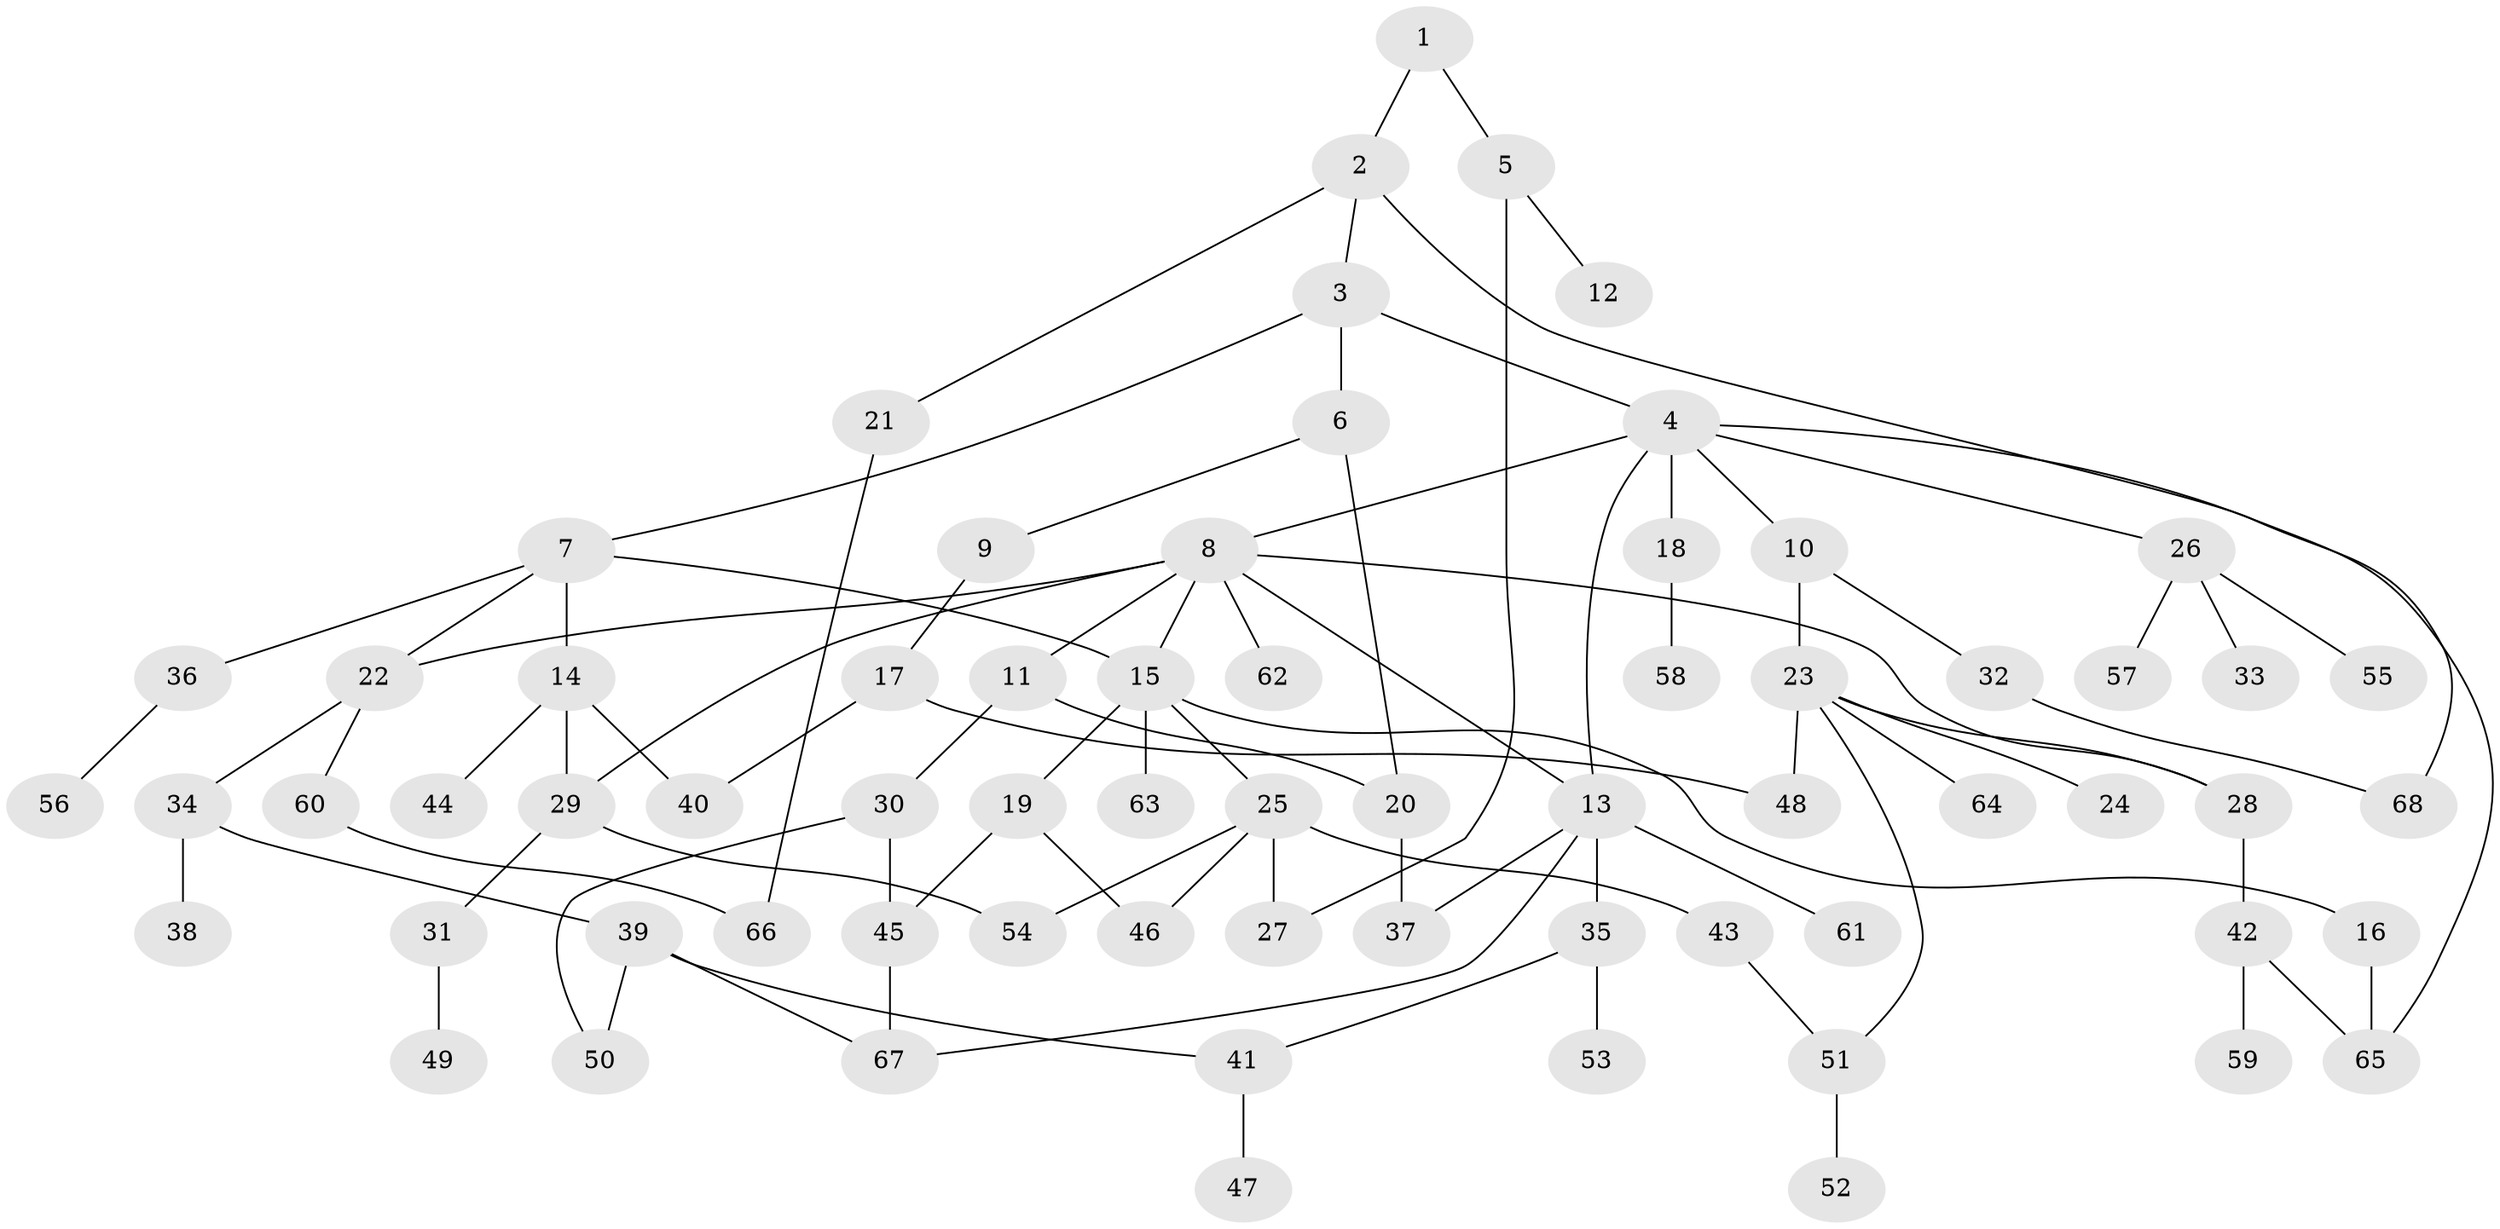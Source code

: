 // coarse degree distribution, {2: 0.11363636363636363, 4: 0.1590909090909091, 12: 0.022727272727272728, 3: 0.20454545454545456, 5: 0.13636363636363635, 1: 0.3409090909090909, 6: 0.022727272727272728}
// Generated by graph-tools (version 1.1) at 2025/41/03/06/25 10:41:26]
// undirected, 68 vertices, 89 edges
graph export_dot {
graph [start="1"]
  node [color=gray90,style=filled];
  1;
  2;
  3;
  4;
  5;
  6;
  7;
  8;
  9;
  10;
  11;
  12;
  13;
  14;
  15;
  16;
  17;
  18;
  19;
  20;
  21;
  22;
  23;
  24;
  25;
  26;
  27;
  28;
  29;
  30;
  31;
  32;
  33;
  34;
  35;
  36;
  37;
  38;
  39;
  40;
  41;
  42;
  43;
  44;
  45;
  46;
  47;
  48;
  49;
  50;
  51;
  52;
  53;
  54;
  55;
  56;
  57;
  58;
  59;
  60;
  61;
  62;
  63;
  64;
  65;
  66;
  67;
  68;
  1 -- 2;
  1 -- 5;
  2 -- 3;
  2 -- 21;
  2 -- 68;
  3 -- 4;
  3 -- 6;
  3 -- 7;
  4 -- 8;
  4 -- 10;
  4 -- 18;
  4 -- 26;
  4 -- 13;
  4 -- 65;
  5 -- 12;
  5 -- 27;
  6 -- 9;
  6 -- 20;
  7 -- 14;
  7 -- 22;
  7 -- 36;
  7 -- 15;
  8 -- 11;
  8 -- 13;
  8 -- 15;
  8 -- 28;
  8 -- 62;
  8 -- 22;
  8 -- 29;
  9 -- 17;
  10 -- 23;
  10 -- 32;
  11 -- 20;
  11 -- 30;
  13 -- 35;
  13 -- 61;
  13 -- 67;
  13 -- 37;
  14 -- 29;
  14 -- 40;
  14 -- 44;
  15 -- 16;
  15 -- 19;
  15 -- 25;
  15 -- 63;
  16 -- 65;
  17 -- 48;
  17 -- 40;
  18 -- 58;
  19 -- 46;
  19 -- 45;
  20 -- 37;
  21 -- 66;
  22 -- 34;
  22 -- 60;
  23 -- 24;
  23 -- 48;
  23 -- 64;
  23 -- 28;
  23 -- 51;
  25 -- 43;
  25 -- 46;
  25 -- 27;
  25 -- 54;
  26 -- 33;
  26 -- 55;
  26 -- 57;
  28 -- 42;
  29 -- 31;
  29 -- 54;
  30 -- 45;
  30 -- 50;
  31 -- 49;
  32 -- 68;
  34 -- 38;
  34 -- 39;
  35 -- 53;
  35 -- 41;
  36 -- 56;
  39 -- 41;
  39 -- 50;
  39 -- 67;
  41 -- 47;
  42 -- 59;
  42 -- 65;
  43 -- 51;
  45 -- 67;
  51 -- 52;
  60 -- 66;
}
